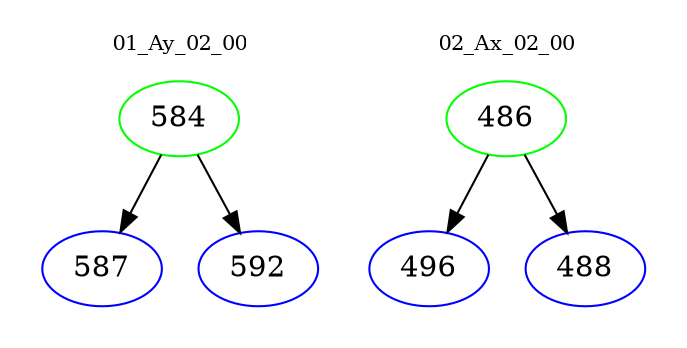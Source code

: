 digraph{
subgraph cluster_0 {
color = white
label = "01_Ay_02_00";
fontsize=10;
T0_584 [label="584", color="green"]
T0_584 -> T0_587 [color="black"]
T0_587 [label="587", color="blue"]
T0_584 -> T0_592 [color="black"]
T0_592 [label="592", color="blue"]
}
subgraph cluster_1 {
color = white
label = "02_Ax_02_00";
fontsize=10;
T1_486 [label="486", color="green"]
T1_486 -> T1_496 [color="black"]
T1_496 [label="496", color="blue"]
T1_486 -> T1_488 [color="black"]
T1_488 [label="488", color="blue"]
}
}
